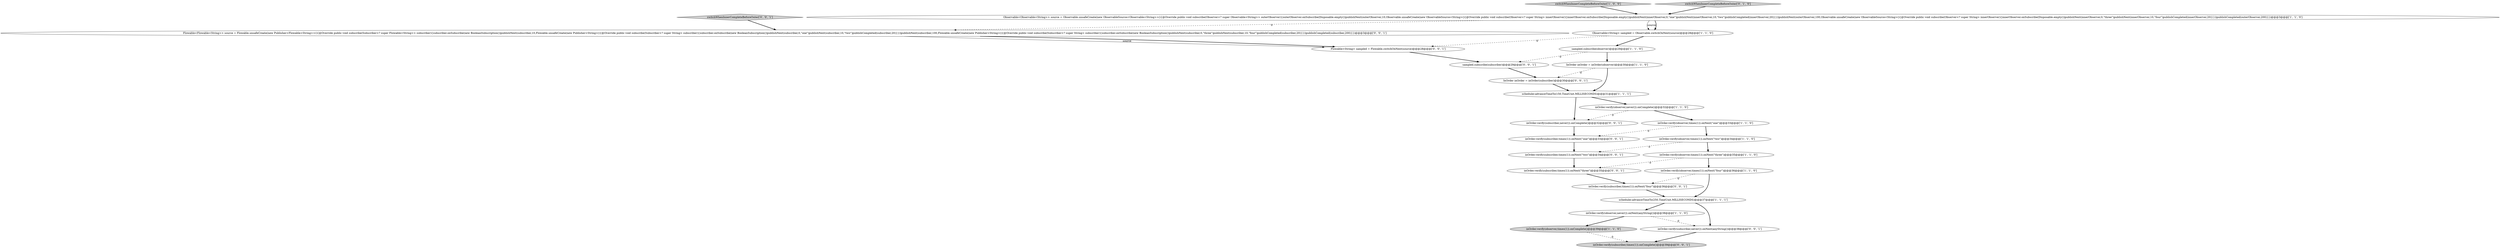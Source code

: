 digraph {
5 [style = filled, label = "inOrder.verify(observer,times(1)).onNext(\"two\")@@@34@@@['1', '1', '0']", fillcolor = white, shape = ellipse image = "AAA0AAABBB1BBB"];
1 [style = filled, label = "Observable<String> sampled = Observable.switchOnNext(source)@@@28@@@['1', '1', '0']", fillcolor = white, shape = ellipse image = "AAA0AAABBB1BBB"];
24 [style = filled, label = "inOrder.verify(subscriber,times(1)).onNext(\"four\")@@@36@@@['0', '0', '1']", fillcolor = white, shape = ellipse image = "AAA0AAABBB3BBB"];
10 [style = filled, label = "switchWhenInnerCompleteBeforeOuter['1', '0', '0']", fillcolor = lightgray, shape = diamond image = "AAA0AAABBB1BBB"];
3 [style = filled, label = "inOrder.verify(observer,never()).onNext(anyString())@@@38@@@['1', '1', '0']", fillcolor = white, shape = ellipse image = "AAA0AAABBB1BBB"];
2 [style = filled, label = "scheduler.advanceTimeTo(250,TimeUnit.MILLISECONDS)@@@37@@@['1', '1', '1']", fillcolor = white, shape = ellipse image = "AAA0AAABBB1BBB"];
8 [style = filled, label = "scheduler.advanceTimeTo(150,TimeUnit.MILLISECONDS)@@@31@@@['1', '1', '1']", fillcolor = white, shape = ellipse image = "AAA0AAABBB1BBB"];
21 [style = filled, label = "InOrder inOrder = inOrder(subscriber)@@@30@@@['0', '0', '1']", fillcolor = white, shape = ellipse image = "AAA0AAABBB3BBB"];
25 [style = filled, label = "inOrder.verify(subscriber,never()).onComplete()@@@32@@@['0', '0', '1']", fillcolor = white, shape = ellipse image = "AAA0AAABBB3BBB"];
22 [style = filled, label = "inOrder.verify(subscriber,never()).onNext(anyString())@@@38@@@['0', '0', '1']", fillcolor = white, shape = ellipse image = "AAA0AAABBB3BBB"];
6 [style = filled, label = "Observable<Observable<String>> source = Observable.unsafeCreate(new ObservableSource<Observable<String>>(){@Override public void subscribe(Observer<? super Observable<String>> outerObserver){outerObserver.onSubscribe(Disposable.empty())publishNext(outerObserver,10,Observable.unsafeCreate(new ObservableSource<String>(){@Override public void subscribe(Observer<? super String> innerObserver){innerObserver.onSubscribe(Disposable.empty())publishNext(innerObserver,0,\"one\")publishNext(innerObserver,10,\"two\")publishCompleted(innerObserver,20)}}))publishNext(outerObserver,100,Observable.unsafeCreate(new ObservableSource<String>(){@Override public void subscribe(Observer<? super String> innerObserver){innerObserver.onSubscribe(Disposable.empty())publishNext(innerObserver,0,\"three\")publishNext(innerObserver,10,\"four\")publishCompleted(innerObserver,20)}}))publishCompleted(outerObserver,200)}})@@@3@@@['1', '1', '0']", fillcolor = white, shape = ellipse image = "AAA0AAABBB1BBB"];
16 [style = filled, label = "Flowable<String> sampled = Flowable.switchOnNext(source)@@@28@@@['0', '0', '1']", fillcolor = white, shape = ellipse image = "AAA0AAABBB3BBB"];
9 [style = filled, label = "sampled.subscribe(observer)@@@29@@@['1', '1', '0']", fillcolor = white, shape = ellipse image = "AAA0AAABBB1BBB"];
18 [style = filled, label = "switchWhenInnerCompleteBeforeOuter['0', '0', '1']", fillcolor = lightgray, shape = diamond image = "AAA0AAABBB3BBB"];
26 [style = filled, label = "sampled.subscribe(subscriber)@@@29@@@['0', '0', '1']", fillcolor = white, shape = ellipse image = "AAA0AAABBB3BBB"];
15 [style = filled, label = "inOrder.verify(subscriber,times(1)).onNext(\"three\")@@@35@@@['0', '0', '1']", fillcolor = white, shape = ellipse image = "AAA0AAABBB3BBB"];
4 [style = filled, label = "inOrder.verify(observer,never()).onComplete()@@@32@@@['1', '1', '0']", fillcolor = white, shape = ellipse image = "AAA0AAABBB1BBB"];
13 [style = filled, label = "inOrder.verify(observer,times(1)).onNext(\"one\")@@@33@@@['1', '1', '0']", fillcolor = white, shape = ellipse image = "AAA0AAABBB1BBB"];
12 [style = filled, label = "inOrder.verify(observer,times(1)).onNext(\"four\")@@@36@@@['1', '1', '0']", fillcolor = white, shape = ellipse image = "AAA0AAABBB1BBB"];
19 [style = filled, label = "inOrder.verify(subscriber,times(1)).onNext(\"one\")@@@33@@@['0', '0', '1']", fillcolor = white, shape = ellipse image = "AAA0AAABBB3BBB"];
7 [style = filled, label = "InOrder inOrder = inOrder(observer)@@@30@@@['1', '1', '0']", fillcolor = white, shape = ellipse image = "AAA0AAABBB1BBB"];
17 [style = filled, label = "Flowable<Flowable<String>> source = Flowable.unsafeCreate(new Publisher<Flowable<String>>(){@Override public void subscribe(Subscriber<? super Flowable<String>> subscriber){subscriber.onSubscribe(new BooleanSubscription())publishNext(subscriber,10,Flowable.unsafeCreate(new Publisher<String>(){@Override public void subscribe(Subscriber<? super String> subscriber){subscriber.onSubscribe(new BooleanSubscription())publishNext(subscriber,0,\"one\")publishNext(subscriber,10,\"two\")publishCompleted(subscriber,20)}}))publishNext(subscriber,100,Flowable.unsafeCreate(new Publisher<String>(){@Override public void subscribe(Subscriber<? super String> subscriber){subscriber.onSubscribe(new BooleanSubscription())publishNext(subscriber,0,\"three\")publishNext(subscriber,10,\"four\")publishCompleted(subscriber,20)}}))publishCompleted(subscriber,200)}})@@@3@@@['0', '0', '1']", fillcolor = white, shape = ellipse image = "AAA0AAABBB3BBB"];
23 [style = filled, label = "inOrder.verify(subscriber,times(1)).onNext(\"two\")@@@34@@@['0', '0', '1']", fillcolor = white, shape = ellipse image = "AAA0AAABBB3BBB"];
20 [style = filled, label = "inOrder.verify(subscriber,times(1)).onComplete()@@@39@@@['0', '0', '1']", fillcolor = lightgray, shape = ellipse image = "AAA0AAABBB3BBB"];
0 [style = filled, label = "inOrder.verify(observer,times(1)).onNext(\"three\")@@@35@@@['1', '1', '0']", fillcolor = white, shape = ellipse image = "AAA0AAABBB1BBB"];
11 [style = filled, label = "inOrder.verify(observer,times(1)).onComplete()@@@39@@@['1', '1', '0']", fillcolor = lightgray, shape = ellipse image = "AAA0AAABBB1BBB"];
14 [style = filled, label = "switchWhenInnerCompleteBeforeOuter['0', '1', '0']", fillcolor = lightgray, shape = diamond image = "AAA0AAABBB2BBB"];
26->21 [style = bold, label=""];
3->11 [style = bold, label=""];
7->8 [style = bold, label=""];
23->15 [style = bold, label=""];
1->9 [style = bold, label=""];
11->20 [style = dashed, label="0"];
10->6 [style = bold, label=""];
8->4 [style = bold, label=""];
16->26 [style = bold, label=""];
3->22 [style = dashed, label="0"];
24->2 [style = bold, label=""];
25->19 [style = bold, label=""];
12->2 [style = bold, label=""];
6->1 [style = solid, label="source"];
13->19 [style = dashed, label="0"];
21->8 [style = bold, label=""];
6->17 [style = dashed, label="0"];
15->24 [style = bold, label=""];
22->20 [style = bold, label=""];
19->23 [style = bold, label=""];
9->26 [style = dashed, label="0"];
4->25 [style = dashed, label="0"];
12->24 [style = dashed, label="0"];
2->3 [style = bold, label=""];
7->21 [style = dashed, label="0"];
5->0 [style = bold, label=""];
0->12 [style = bold, label=""];
5->23 [style = dashed, label="0"];
17->16 [style = solid, label="source"];
8->25 [style = bold, label=""];
2->22 [style = bold, label=""];
14->6 [style = bold, label=""];
1->16 [style = dashed, label="0"];
4->13 [style = bold, label=""];
18->17 [style = bold, label=""];
0->15 [style = dashed, label="0"];
17->16 [style = bold, label=""];
6->1 [style = bold, label=""];
13->5 [style = bold, label=""];
9->7 [style = bold, label=""];
}
